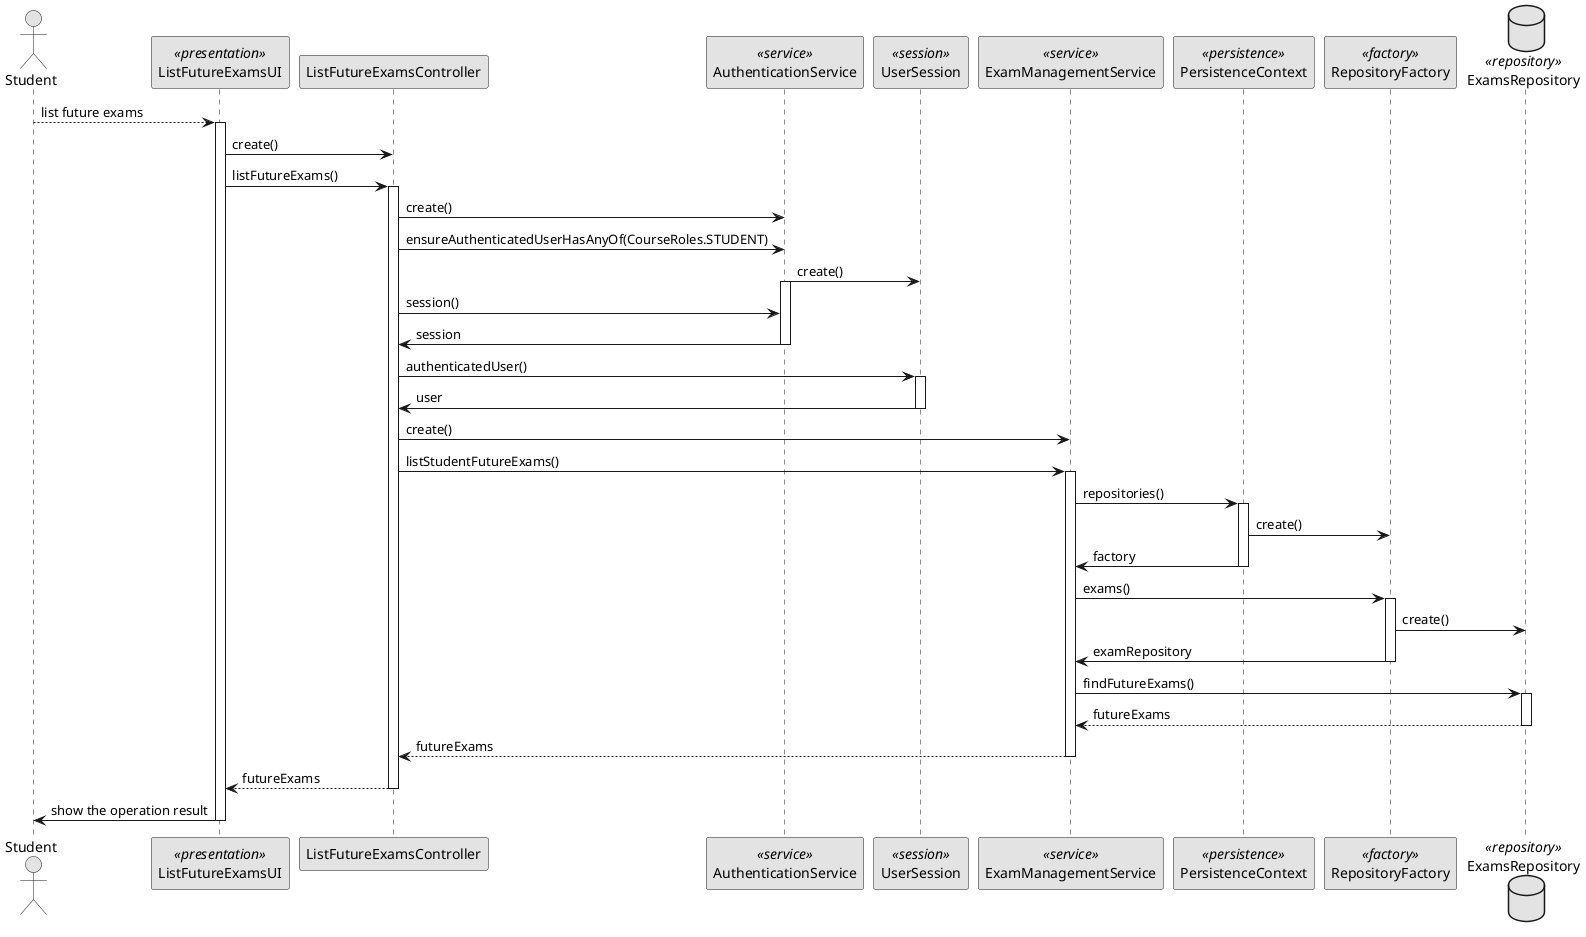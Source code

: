 @startuml

skinparam monochrome true
skinparam packageStyle rect
skinparam defaultFontName FG Virgil
skinparam shadowing false

actor Student as Actor
participant ListFutureExamsUI as UI <<presentation>>
participant ListFutureExamsController as Controller
participant AuthenticationService as Autzh <<service>>
participant UserSession as UserSession <<session>>
participant ExamManagementService as Service <<service>>
participant PersistenceContext as Context <<persistence>>
participant RepositoryFactory as Factory <<factory>>
database ExamsRepository as Repository <<repository>>

Actor --> UI : list future exams

activate UI
UI -> Controller : create()

UI -> Controller : listFutureExams()

activate Controller
Controller -> Autzh : create()
Controller -> Autzh : ensureAuthenticatedUserHasAnyOf(CourseRoles.STUDENT)
Autzh -> UserSession : create()

activate Autzh
Controller -> Autzh : session()
Autzh -> Controller : session
deactivate Autzh

Controller -> UserSession : authenticatedUser()
activate UserSession
UserSession -> Controller : user
deactivate UserSession

Controller -> Service : create()
Controller -> Service : listStudentFutureExams()

activate Service
Service -> Context : repositories()

activate Context
Context -> Factory : create()
Context -> Service : factory
deactivate Context

Service -> Factory : exams()

activate Factory
Factory -> Repository : create()
Factory -> Service : examRepository
deactivate Factory

Service -> Repository : findFutureExams()


activate Repository
Repository --> Service : futureExams

deactivate Repository
Service --> Controller : futureExams

deactivate Service
Controller --> UI : futureExams

deactivate Controller
UI -> Actor : show the operation result

deactivate UI

@enduml